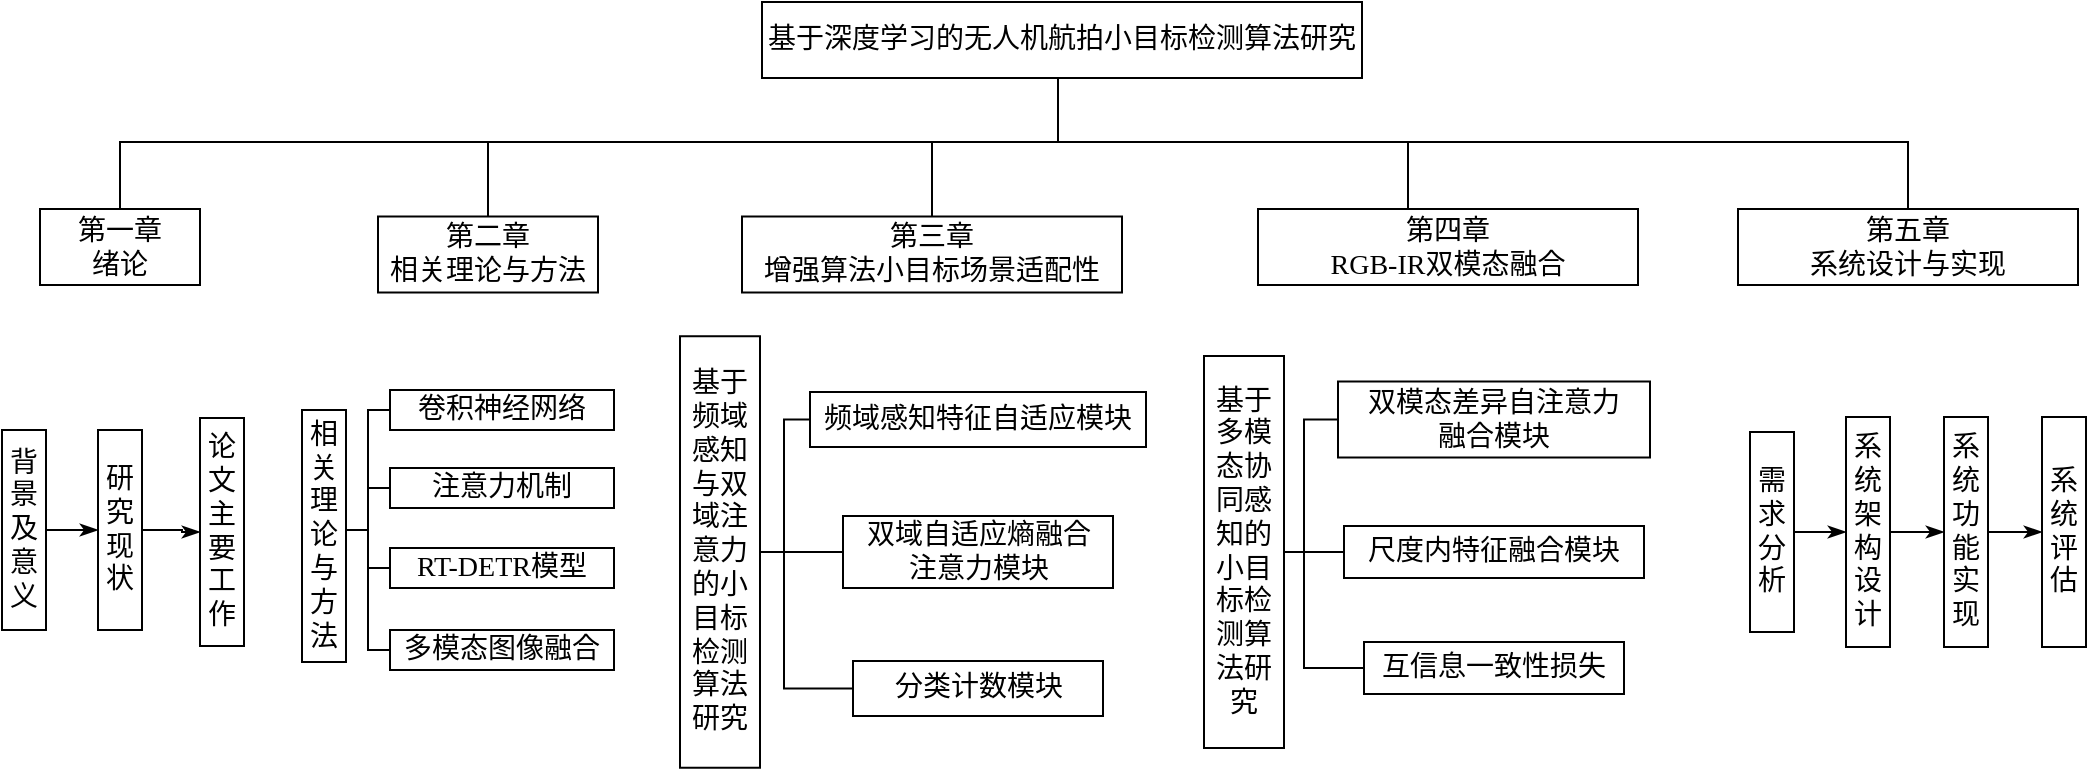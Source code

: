 <mxfile version="26.1.1">
  <diagram name="第 1 页" id="Jhno6EoJuBNA1dP3zVc-">
    <mxGraphModel dx="928" dy="468" grid="1" gridSize="10" guides="1" tooltips="1" connect="1" arrows="1" fold="1" page="1" pageScale="1" pageWidth="827" pageHeight="1169" math="0" shadow="0">
      <root>
        <mxCell id="0" />
        <mxCell id="1" parent="0" />
        <mxCell id="KadRHXHtFz8DXNSLYVAC-9" style="edgeStyle=orthogonalEdgeStyle;shape=connector;rounded=0;orthogonalLoop=1;jettySize=auto;html=1;entryX=0.5;entryY=0;entryDx=0;entryDy=0;strokeColor=default;align=center;verticalAlign=middle;fontFamily=宋体;fontSize=14;fontColor=default;labelBackgroundColor=default;startFill=0;endArrow=none;" parent="1" source="KadRHXHtFz8DXNSLYVAC-1" target="KadRHXHtFz8DXNSLYVAC-3" edge="1">
          <mxGeometry relative="1" as="geometry">
            <Array as="points">
              <mxPoint x="720" y="390" />
              <mxPoint x="435" y="390" />
            </Array>
          </mxGeometry>
        </mxCell>
        <mxCell id="KadRHXHtFz8DXNSLYVAC-10" style="edgeStyle=orthogonalEdgeStyle;shape=connector;rounded=0;orthogonalLoop=1;jettySize=auto;html=1;entryX=0.5;entryY=0;entryDx=0;entryDy=0;strokeColor=default;align=center;verticalAlign=middle;fontFamily=宋体;fontSize=14;fontColor=default;labelBackgroundColor=default;startFill=0;endArrow=none;" parent="1" source="KadRHXHtFz8DXNSLYVAC-1" target="KadRHXHtFz8DXNSLYVAC-4" edge="1">
          <mxGeometry relative="1" as="geometry">
            <Array as="points">
              <mxPoint x="720" y="390" />
              <mxPoint x="657" y="390" />
            </Array>
          </mxGeometry>
        </mxCell>
        <mxCell id="KadRHXHtFz8DXNSLYVAC-11" style="edgeStyle=orthogonalEdgeStyle;shape=connector;rounded=0;orthogonalLoop=1;jettySize=auto;html=1;entryX=0.5;entryY=0;entryDx=0;entryDy=0;strokeColor=default;align=center;verticalAlign=middle;fontFamily=宋体;fontSize=14;fontColor=default;labelBackgroundColor=default;startFill=0;endArrow=none;" parent="1" source="KadRHXHtFz8DXNSLYVAC-1" target="KadRHXHtFz8DXNSLYVAC-5" edge="1">
          <mxGeometry relative="1" as="geometry">
            <Array as="points">
              <mxPoint x="720" y="390" />
              <mxPoint x="895" y="390" />
            </Array>
          </mxGeometry>
        </mxCell>
        <mxCell id="KadRHXHtFz8DXNSLYVAC-12" style="edgeStyle=orthogonalEdgeStyle;shape=connector;rounded=0;orthogonalLoop=1;jettySize=auto;html=1;entryX=0.5;entryY=0;entryDx=0;entryDy=0;strokeColor=default;align=center;verticalAlign=middle;fontFamily=宋体;fontSize=14;fontColor=default;labelBackgroundColor=default;startFill=0;endArrow=none;" parent="1" source="KadRHXHtFz8DXNSLYVAC-1" target="KadRHXHtFz8DXNSLYVAC-6" edge="1">
          <mxGeometry relative="1" as="geometry">
            <Array as="points">
              <mxPoint x="720" y="390" />
              <mxPoint x="1145" y="390" />
            </Array>
          </mxGeometry>
        </mxCell>
        <mxCell id="LNBZi4P7y57LkKZolX_N-5" style="edgeStyle=orthogonalEdgeStyle;rounded=0;orthogonalLoop=1;jettySize=auto;html=1;entryX=0.5;entryY=0;entryDx=0;entryDy=0;endArrow=none;startFill=0;fontFamily=宋体;fontSize=14;" parent="1" source="KadRHXHtFz8DXNSLYVAC-1" target="KadRHXHtFz8DXNSLYVAC-2" edge="1">
          <mxGeometry relative="1" as="geometry">
            <Array as="points">
              <mxPoint x="720" y="390" />
              <mxPoint x="251" y="390" />
            </Array>
          </mxGeometry>
        </mxCell>
        <mxCell id="KadRHXHtFz8DXNSLYVAC-1" value="基于深度学习的无人机航拍小目标检测算法研究" style="rounded=0;whiteSpace=wrap;html=1;fontFamily=宋体;fontSize=14;" parent="1" vertex="1">
          <mxGeometry x="572" y="320" width="300" height="38" as="geometry" />
        </mxCell>
        <mxCell id="KadRHXHtFz8DXNSLYVAC-2" value="第一章&lt;div&gt;绪论&lt;/div&gt;" style="rounded=0;whiteSpace=wrap;html=1;fontFamily=宋体;fontSize=14;" parent="1" vertex="1">
          <mxGeometry x="211" y="423.5" width="80" height="38" as="geometry" />
        </mxCell>
        <mxCell id="KadRHXHtFz8DXNSLYVAC-3" value="第二章&lt;div&gt;相关理论与方法&lt;/div&gt;" style="rounded=0;whiteSpace=wrap;html=1;fontFamily=宋体;fontSize=14;" parent="1" vertex="1">
          <mxGeometry x="380" y="427.25" width="110" height="38" as="geometry" />
        </mxCell>
        <mxCell id="KadRHXHtFz8DXNSLYVAC-4" value="第三章&lt;div&gt;增强算法小目标场景适配性&lt;/div&gt;" style="rounded=0;whiteSpace=wrap;html=1;fontFamily=宋体;fontSize=14;" parent="1" vertex="1">
          <mxGeometry x="562" y="427.25" width="190" height="38" as="geometry" />
        </mxCell>
        <mxCell id="KadRHXHtFz8DXNSLYVAC-5" value="第四章&lt;div&gt;RGB-IR双模态融合&lt;/div&gt;" style="rounded=0;whiteSpace=wrap;html=1;fontFamily=宋体;fontSize=14;" parent="1" vertex="1">
          <mxGeometry x="820" y="423.5" width="190" height="38" as="geometry" />
        </mxCell>
        <mxCell id="KadRHXHtFz8DXNSLYVAC-6" value="第五章&lt;div&gt;&lt;span&gt;系统设计与实现&lt;/span&gt;&lt;/div&gt;" style="rounded=0;whiteSpace=wrap;html=1;fontFamily=宋体;fontSize=14;" parent="1" vertex="1">
          <mxGeometry x="1060" y="423.5" width="170" height="38" as="geometry" />
        </mxCell>
        <mxCell id="TldDpk_3v_tQh0qUGNmR-1" style="edgeStyle=orthogonalEdgeStyle;rounded=0;orthogonalLoop=1;jettySize=auto;html=1;entryX=0;entryY=0.5;entryDx=0;entryDy=0;endArrow=none;startFill=0;fontFamily=宋体;fontSize=14;" parent="1" edge="1">
          <mxGeometry relative="1" as="geometry">
            <mxPoint x="576" y="595.013" as="sourcePoint" />
            <mxPoint x="598" y="528.75" as="targetPoint" />
            <Array as="points">
              <mxPoint x="583" y="595" />
              <mxPoint x="583" y="529" />
            </Array>
          </mxGeometry>
        </mxCell>
        <mxCell id="TldDpk_3v_tQh0qUGNmR-2" style="edgeStyle=orthogonalEdgeStyle;shape=connector;rounded=0;orthogonalLoop=1;jettySize=auto;html=1;entryX=0;entryY=0.5;entryDx=0;entryDy=0;strokeColor=default;align=center;verticalAlign=middle;fontFamily=宋体;fontSize=14;fontColor=default;labelBackgroundColor=default;startFill=0;endArrow=none;" parent="1" edge="1" target="LNBZi4P7y57LkKZolX_N-4">
          <mxGeometry relative="1" as="geometry">
            <mxPoint x="578" y="595.018" as="sourcePoint" />
            <mxPoint x="598" y="663.25" as="targetPoint" />
            <Array as="points">
              <mxPoint x="583" y="595" />
              <mxPoint x="583" y="663" />
            </Array>
          </mxGeometry>
        </mxCell>
        <mxCell id="TldDpk_3v_tQh0qUGNmR-3" style="edgeStyle=orthogonalEdgeStyle;shape=connector;rounded=0;orthogonalLoop=1;jettySize=auto;html=1;entryX=0;entryY=0.5;entryDx=0;entryDy=0;strokeColor=default;align=center;verticalAlign=middle;fontFamily=宋体;fontSize=14;fontColor=default;labelBackgroundColor=default;startFill=0;endArrow=none;" parent="1" source="KadRHXHtFz8DXNSLYVAC-19" target="LNBZi4P7y57LkKZolX_N-3" edge="1">
          <mxGeometry relative="1" as="geometry" />
        </mxCell>
        <mxCell id="KadRHXHtFz8DXNSLYVAC-19" value="&lt;span&gt;基于频域感知与双域注意力的小目标检测算法研究&lt;/span&gt;" style="rounded=0;whiteSpace=wrap;html=1;fontFamily=宋体;fontSize=14;fontColor=default;labelBackgroundColor=default;horizontal=1;verticalAlign=middle;" parent="1" vertex="1">
          <mxGeometry x="531" y="487.12" width="40" height="215.75" as="geometry" />
        </mxCell>
        <mxCell id="LNBZi4P7y57LkKZolX_N-2" value="&lt;span&gt;频域感知特征自适应模块&lt;/span&gt;" style="rounded=0;whiteSpace=wrap;html=1;fontFamily=宋体;fontSize=14;fontColor=default;labelBackgroundColor=default;horizontal=1;verticalAlign=middle;" parent="1" vertex="1">
          <mxGeometry x="596" y="515" width="168" height="27.5" as="geometry" />
        </mxCell>
        <mxCell id="LNBZi4P7y57LkKZolX_N-3" value="&lt;span&gt;双域自适应熵融合&lt;/span&gt;&lt;div&gt;&lt;span&gt;注意力模块&lt;/span&gt;&lt;/div&gt;" style="rounded=0;whiteSpace=wrap;html=1;fontFamily=宋体;fontSize=14;fontColor=default;labelBackgroundColor=default;horizontal=1;verticalAlign=middle;" parent="1" vertex="1">
          <mxGeometry x="612.5" y="577" width="135" height="36" as="geometry" />
        </mxCell>
        <mxCell id="LNBZi4P7y57LkKZolX_N-4" value="&lt;span&gt;分类计数模块&lt;/span&gt;" style="rounded=0;whiteSpace=wrap;html=1;fontFamily=宋体;fontSize=14;fontColor=default;labelBackgroundColor=default;horizontal=1;verticalAlign=middle;" parent="1" vertex="1">
          <mxGeometry x="617.5" y="649.5" width="125" height="27.5" as="geometry" />
        </mxCell>
        <mxCell id="Dfz9FRkG0_b3JGqrG8k9-4" style="edgeStyle=orthogonalEdgeStyle;shape=connector;rounded=0;orthogonalLoop=1;jettySize=auto;html=1;entryX=0;entryY=0.5;entryDx=0;entryDy=0;strokeColor=default;align=center;verticalAlign=middle;fontFamily=宋体;fontSize=14;fontColor=default;labelBackgroundColor=default;startFill=0;endArrow=none;" edge="1" parent="1" source="LNBZi4P7y57LkKZolX_N-7" target="LNBZi4P7y57LkKZolX_N-8">
          <mxGeometry relative="1" as="geometry" />
        </mxCell>
        <mxCell id="Dfz9FRkG0_b3JGqrG8k9-5" style="edgeStyle=orthogonalEdgeStyle;shape=connector;rounded=0;orthogonalLoop=1;jettySize=auto;html=1;entryX=0;entryY=0.5;entryDx=0;entryDy=0;strokeColor=default;align=center;verticalAlign=middle;fontFamily=宋体;fontSize=14;fontColor=default;labelBackgroundColor=default;startFill=0;endArrow=none;" edge="1" parent="1" source="LNBZi4P7y57LkKZolX_N-7" target="LNBZi4P7y57LkKZolX_N-9">
          <mxGeometry relative="1" as="geometry">
            <Array as="points">
              <mxPoint x="843" y="595" />
              <mxPoint x="843" y="529" />
            </Array>
          </mxGeometry>
        </mxCell>
        <mxCell id="Dfz9FRkG0_b3JGqrG8k9-6" style="edgeStyle=orthogonalEdgeStyle;shape=connector;rounded=0;orthogonalLoop=1;jettySize=auto;html=1;entryX=0;entryY=0.5;entryDx=0;entryDy=0;strokeColor=default;align=center;verticalAlign=middle;fontFamily=宋体;fontSize=14;fontColor=default;labelBackgroundColor=default;startFill=0;endArrow=none;" edge="1" parent="1" source="LNBZi4P7y57LkKZolX_N-7" target="LNBZi4P7y57LkKZolX_N-10">
          <mxGeometry relative="1" as="geometry">
            <Array as="points">
              <mxPoint x="843" y="595" />
              <mxPoint x="843" y="653" />
            </Array>
          </mxGeometry>
        </mxCell>
        <mxCell id="LNBZi4P7y57LkKZolX_N-7" value="&lt;span&gt;基于多模态协同感知的小目标检测算法研究&lt;/span&gt;" style="rounded=0;whiteSpace=wrap;html=1;fontFamily=宋体;fontSize=14;fontColor=default;labelBackgroundColor=default;horizontal=1;verticalAlign=middle;" parent="1" vertex="1">
          <mxGeometry x="793" y="497" width="40" height="196" as="geometry" />
        </mxCell>
        <mxCell id="LNBZi4P7y57LkKZolX_N-8" value="&lt;span&gt;尺度内特征融合模块&lt;/span&gt;" style="rounded=0;whiteSpace=wrap;html=1;fontFamily=宋体;fontSize=14;fontColor=default;labelBackgroundColor=default;horizontal=1;verticalAlign=middle;" parent="1" vertex="1">
          <mxGeometry x="863" y="582" width="150" height="26" as="geometry" />
        </mxCell>
        <mxCell id="LNBZi4P7y57LkKZolX_N-9" value="&lt;span&gt;双模态差异自注意力&lt;/span&gt;&lt;div&gt;&lt;span&gt;融合模块&lt;/span&gt;&lt;/div&gt;" style="rounded=0;whiteSpace=wrap;html=1;fontFamily=宋体;fontSize=14;fontColor=default;labelBackgroundColor=default;horizontal=1;verticalAlign=middle;" parent="1" vertex="1">
          <mxGeometry x="860" y="509.75" width="156" height="38" as="geometry" />
        </mxCell>
        <mxCell id="LNBZi4P7y57LkKZolX_N-10" value="&lt;span&gt;互信息一致性损失&lt;/span&gt;" style="rounded=0;whiteSpace=wrap;html=1;fontFamily=宋体;fontSize=14;fontColor=default;labelBackgroundColor=default;horizontal=1;verticalAlign=middle;" parent="1" vertex="1">
          <mxGeometry x="873" y="640" width="130" height="26" as="geometry" />
        </mxCell>
        <mxCell id="Dfz9FRkG0_b3JGqrG8k9-8" style="edgeStyle=orthogonalEdgeStyle;shape=connector;rounded=0;orthogonalLoop=1;jettySize=auto;html=1;entryX=0;entryY=0.5;entryDx=0;entryDy=0;strokeColor=default;align=center;verticalAlign=middle;fontFamily=宋体;fontSize=14;fontColor=default;labelBackgroundColor=default;startFill=0;endArrow=classicThin;endFill=1;" edge="1" parent="1" source="Dfz9FRkG0_b3JGqrG8k9-9" target="Dfz9FRkG0_b3JGqrG8k9-11">
          <mxGeometry relative="1" as="geometry" />
        </mxCell>
        <mxCell id="Dfz9FRkG0_b3JGqrG8k9-9" value="需求分析" style="rounded=0;whiteSpace=wrap;html=1;fontFamily=宋体;fontSize=14;fontColor=default;labelBackgroundColor=default;horizontal=1;verticalAlign=middle;" vertex="1" parent="1">
          <mxGeometry x="1066" y="535" width="22" height="100" as="geometry" />
        </mxCell>
        <mxCell id="Dfz9FRkG0_b3JGqrG8k9-10" style="edgeStyle=orthogonalEdgeStyle;shape=connector;rounded=0;orthogonalLoop=1;jettySize=auto;html=1;entryX=0;entryY=0.5;entryDx=0;entryDy=0;strokeColor=default;align=center;verticalAlign=middle;fontFamily=宋体;fontSize=14;fontColor=default;labelBackgroundColor=default;startFill=0;endArrow=classicThin;endFill=1;" edge="1" parent="1" source="Dfz9FRkG0_b3JGqrG8k9-11" target="Dfz9FRkG0_b3JGqrG8k9-12">
          <mxGeometry relative="1" as="geometry" />
        </mxCell>
        <mxCell id="Dfz9FRkG0_b3JGqrG8k9-11" value="系统架构设计" style="rounded=0;whiteSpace=wrap;html=1;fontFamily=宋体;fontSize=14;fontColor=default;labelBackgroundColor=default;horizontal=1;verticalAlign=middle;" vertex="1" parent="1">
          <mxGeometry x="1114" y="527.5" width="22" height="115" as="geometry" />
        </mxCell>
        <mxCell id="Dfz9FRkG0_b3JGqrG8k9-15" style="edgeStyle=orthogonalEdgeStyle;shape=connector;rounded=0;orthogonalLoop=1;jettySize=auto;html=1;entryX=0;entryY=0.5;entryDx=0;entryDy=0;strokeColor=default;align=center;verticalAlign=middle;fontFamily=宋体;fontSize=14;fontColor=default;labelBackgroundColor=default;startFill=0;endArrow=classicThin;endFill=1;" edge="1" parent="1" source="Dfz9FRkG0_b3JGqrG8k9-12" target="Dfz9FRkG0_b3JGqrG8k9-13">
          <mxGeometry relative="1" as="geometry" />
        </mxCell>
        <mxCell id="Dfz9FRkG0_b3JGqrG8k9-12" value="系统功能实现" style="rounded=0;whiteSpace=wrap;html=1;fontFamily=宋体;fontSize=14;fontColor=default;labelBackgroundColor=default;horizontal=1;verticalAlign=middle;" vertex="1" parent="1">
          <mxGeometry x="1163" y="527.5" width="22" height="115" as="geometry" />
        </mxCell>
        <mxCell id="Dfz9FRkG0_b3JGqrG8k9-13" value="系统评估" style="rounded=0;whiteSpace=wrap;html=1;fontFamily=宋体;fontSize=14;fontColor=default;labelBackgroundColor=default;horizontal=1;verticalAlign=middle;" vertex="1" parent="1">
          <mxGeometry x="1212" y="527.5" width="22" height="115" as="geometry" />
        </mxCell>
        <mxCell id="KadRHXHtFz8DXNSLYVAC-31" style="edgeStyle=orthogonalEdgeStyle;shape=connector;rounded=0;orthogonalLoop=1;jettySize=auto;html=1;entryX=0;entryY=0.5;entryDx=0;entryDy=0;strokeColor=default;align=center;verticalAlign=middle;fontFamily=宋体;fontSize=14;fontColor=default;labelBackgroundColor=default;startFill=0;endArrow=none;exitX=1;exitY=0.5;exitDx=0;exitDy=0;" parent="1" source="KadRHXHtFz8DXNSLYVAC-18" target="KadRHXHtFz8DXNSLYVAC-21" edge="1">
          <mxGeometry relative="1" as="geometry">
            <mxPoint x="357" y="584" as="sourcePoint" />
            <mxPoint x="381" y="524" as="targetPoint" />
            <Array as="points">
              <mxPoint x="375" y="584" />
              <mxPoint x="375" y="524" />
            </Array>
          </mxGeometry>
        </mxCell>
        <mxCell id="KadRHXHtFz8DXNSLYVAC-32" style="edgeStyle=orthogonalEdgeStyle;shape=connector;rounded=0;orthogonalLoop=1;jettySize=auto;html=1;entryX=0;entryY=0.5;entryDx=0;entryDy=0;strokeColor=default;align=center;verticalAlign=middle;fontFamily=宋体;fontSize=14;fontColor=default;labelBackgroundColor=default;startFill=0;endArrow=none;" parent="1" edge="1">
          <mxGeometry relative="1" as="geometry">
            <mxPoint x="367.0" y="584.0" as="sourcePoint" />
            <mxPoint x="391" y="563" as="targetPoint" />
            <Array as="points">
              <mxPoint x="375" y="584" />
              <mxPoint x="375" y="563" />
            </Array>
          </mxGeometry>
        </mxCell>
        <mxCell id="KadRHXHtFz8DXNSLYVAC-33" style="edgeStyle=orthogonalEdgeStyle;shape=connector;rounded=0;orthogonalLoop=1;jettySize=auto;html=1;entryX=0;entryY=0.5;entryDx=0;entryDy=0;strokeColor=default;align=center;verticalAlign=middle;fontFamily=宋体;fontSize=14;fontColor=default;labelBackgroundColor=default;startFill=0;endArrow=none;" parent="1" edge="1">
          <mxGeometry relative="1" as="geometry">
            <mxPoint x="369" y="584" as="sourcePoint" />
            <mxPoint x="391" y="603" as="targetPoint" />
            <Array as="points">
              <mxPoint x="375" y="584" />
              <mxPoint x="375" y="603" />
            </Array>
          </mxGeometry>
        </mxCell>
        <mxCell id="KadRHXHtFz8DXNSLYVAC-34" style="edgeStyle=orthogonalEdgeStyle;shape=connector;rounded=0;orthogonalLoop=1;jettySize=auto;html=1;entryX=0;entryY=0.5;entryDx=0;entryDy=0;strokeColor=default;align=center;verticalAlign=middle;fontFamily=宋体;fontSize=14;fontColor=default;labelBackgroundColor=default;startFill=0;endArrow=none;" parent="1" target="KadRHXHtFz8DXNSLYVAC-24" edge="1">
          <mxGeometry relative="1" as="geometry">
            <mxPoint x="359" y="584" as="sourcePoint" />
            <mxPoint x="381" y="644" as="targetPoint" />
            <Array as="points">
              <mxPoint x="375" y="584" />
              <mxPoint x="375" y="644" />
            </Array>
          </mxGeometry>
        </mxCell>
        <mxCell id="KadRHXHtFz8DXNSLYVAC-18" value="相关理论与方法" style="rounded=0;whiteSpace=wrap;html=1;fontFamily=宋体;fontSize=14;fontColor=default;labelBackgroundColor=default;horizontal=1;verticalAlign=middle;" parent="1" vertex="1">
          <mxGeometry x="342" y="524" width="22" height="126" as="geometry" />
        </mxCell>
        <mxCell id="KadRHXHtFz8DXNSLYVAC-21" value="卷积神经网络" style="rounded=0;whiteSpace=wrap;html=1;fontFamily=宋体;fontSize=14;fontColor=default;labelBackgroundColor=default;" parent="1" vertex="1">
          <mxGeometry x="386" y="514" width="112" height="20" as="geometry" />
        </mxCell>
        <mxCell id="KadRHXHtFz8DXNSLYVAC-22" value="注意力机制" style="rounded=0;whiteSpace=wrap;html=1;fontFamily=宋体;fontSize=14;fontColor=default;labelBackgroundColor=default;" parent="1" vertex="1">
          <mxGeometry x="386" y="553" width="112" height="20" as="geometry" />
        </mxCell>
        <mxCell id="KadRHXHtFz8DXNSLYVAC-23" value="RT-DETR模型" style="rounded=0;whiteSpace=wrap;html=1;fontFamily=宋体;fontSize=14;fontColor=default;labelBackgroundColor=default;" parent="1" vertex="1">
          <mxGeometry x="386" y="593" width="112" height="20" as="geometry" />
        </mxCell>
        <mxCell id="KadRHXHtFz8DXNSLYVAC-24" value="多模态图像融合" style="rounded=0;whiteSpace=wrap;html=1;fontFamily=宋体;fontSize=14;fontColor=default;labelBackgroundColor=default;" parent="1" vertex="1">
          <mxGeometry x="386" y="634" width="112" height="20" as="geometry" />
        </mxCell>
        <mxCell id="KadRHXHtFz8DXNSLYVAC-25" style="edgeStyle=orthogonalEdgeStyle;shape=connector;rounded=0;orthogonalLoop=1;jettySize=auto;html=1;exitX=0.5;exitY=1;exitDx=0;exitDy=0;strokeColor=default;align=center;verticalAlign=middle;fontFamily=宋体;fontSize=14;fontColor=default;labelBackgroundColor=default;startFill=0;endArrow=none;" parent="1" source="KadRHXHtFz8DXNSLYVAC-21" target="KadRHXHtFz8DXNSLYVAC-21" edge="1">
          <mxGeometry relative="1" as="geometry" />
        </mxCell>
        <mxCell id="KadRHXHtFz8DXNSLYVAC-28" style="edgeStyle=orthogonalEdgeStyle;shape=connector;rounded=0;orthogonalLoop=1;jettySize=auto;html=1;entryX=0;entryY=0.5;entryDx=0;entryDy=0;strokeColor=default;align=center;verticalAlign=middle;fontFamily=宋体;fontSize=14;fontColor=default;labelBackgroundColor=default;startFill=0;endArrow=classicThin;endFill=1;" parent="1" source="KadRHXHtFz8DXNSLYVAC-14" target="KadRHXHtFz8DXNSLYVAC-15" edge="1">
          <mxGeometry relative="1" as="geometry" />
        </mxCell>
        <mxCell id="KadRHXHtFz8DXNSLYVAC-14" value="背景及意义" style="rounded=0;whiteSpace=wrap;html=1;fontFamily=宋体;fontSize=14;fontColor=default;labelBackgroundColor=default;horizontal=1;verticalAlign=middle;" parent="1" vertex="1">
          <mxGeometry x="192" y="534" width="22" height="100" as="geometry" />
        </mxCell>
        <mxCell id="KadRHXHtFz8DXNSLYVAC-29" style="edgeStyle=orthogonalEdgeStyle;shape=connector;rounded=0;orthogonalLoop=1;jettySize=auto;html=1;entryX=0;entryY=0.5;entryDx=0;entryDy=0;strokeColor=default;align=center;verticalAlign=middle;fontFamily=宋体;fontSize=14;fontColor=default;labelBackgroundColor=default;startFill=0;endArrow=classicThin;endFill=1;" parent="1" source="KadRHXHtFz8DXNSLYVAC-15" target="KadRHXHtFz8DXNSLYVAC-16" edge="1">
          <mxGeometry relative="1" as="geometry" />
        </mxCell>
        <mxCell id="KadRHXHtFz8DXNSLYVAC-15" value="研究现状" style="rounded=0;whiteSpace=wrap;html=1;fontFamily=宋体;fontSize=14;fontColor=default;labelBackgroundColor=default;horizontal=1;verticalAlign=middle;" parent="1" vertex="1">
          <mxGeometry x="240" y="534" width="22" height="100" as="geometry" />
        </mxCell>
        <mxCell id="KadRHXHtFz8DXNSLYVAC-16" value="论文主要工作" style="rounded=0;whiteSpace=wrap;html=1;fontFamily=宋体;fontSize=14;fontColor=default;labelBackgroundColor=default;horizontal=1;verticalAlign=middle;" parent="1" vertex="1">
          <mxGeometry x="291" y="528" width="22" height="114" as="geometry" />
        </mxCell>
      </root>
    </mxGraphModel>
  </diagram>
</mxfile>
